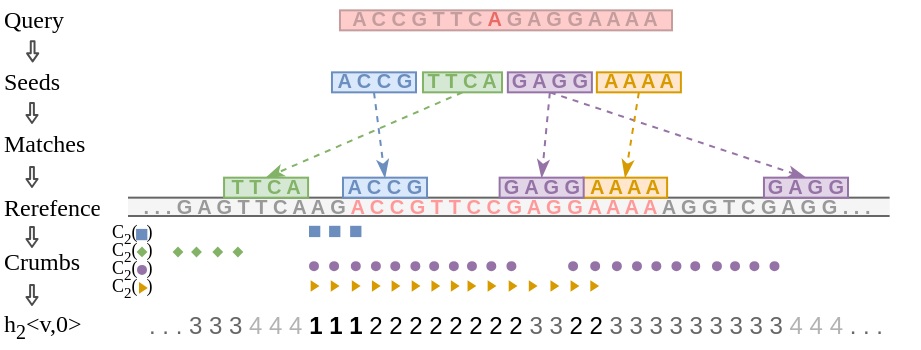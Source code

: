 <mxfile version="13.0.3" type="device"><diagram id="0aVElfVZ7xL7MqxykQkB" name="Page-1"><mxGraphModel dx="1652" dy="470" grid="1" gridSize="10" guides="1" tooltips="1" connect="1" arrows="1" fold="1" page="1" pageScale="1" pageWidth="827" pageHeight="1169" math="1" shadow="0"><root><mxCell id="0"/><mxCell id="1" parent="0"/><mxCell id="0XfNQxFkhdJEGYLDYCyD-155" value="&lt;font style=&quot;font-size: 12px&quot;&gt;Rerefence&lt;/font&gt;" style="text;html=1;strokeColor=none;fillColor=none;align=left;verticalAlign=middle;whiteSpace=wrap;rounded=0;fontStyle=0;fontFamily=Verdana;" parent="1" vertex="1"><mxGeometry x="-582.62" y="154.96" width="154.18" height="15.75" as="geometry"/></mxCell><mxCell id="0XfNQxFkhdJEGYLDYCyD-156" value="&lt;font style=&quot;font-size: 12px&quot;&gt;Crumbs&lt;/font&gt;" style="text;html=1;strokeColor=none;fillColor=none;align=left;verticalAlign=middle;whiteSpace=wrap;rounded=0;fontStyle=0;fontFamily=Verdana;" parent="1" vertex="1"><mxGeometry x="-582.62" y="181.42" width="118.77" height="18" as="geometry"/></mxCell><mxCell id="a0WcCRU_uR8eZujI4frw-551" value="&lt;font style=&quot;font-size: 12px&quot;&gt;Query&lt;/font&gt;" style="text;html=1;strokeColor=none;fillColor=none;align=left;verticalAlign=middle;whiteSpace=wrap;rounded=0;fontStyle=0;fontFamily=Verdana;" parent="1" vertex="1"><mxGeometry x="-582.62" y="59.17" width="63.77" height="20" as="geometry"/></mxCell><mxCell id="a0WcCRU_uR8eZujI4frw-602" value="" style="rounded=0;whiteSpace=wrap;html=1;fillColor=#ffcccc;strokeColor=#C49D9D;" parent="1" vertex="1"><mxGeometry x="-413.02" y="64.17" width="166.02" height="10" as="geometry"/></mxCell><mxCell id="ob5YZCWme_akZr2BNmhE-1" value="" style="rounded=0;whiteSpace=wrap;html=1;fillColor=#f5f5f5;strokeColor=#666666;fontColor=#333333;" parent="1" vertex="1"><mxGeometry x="-520" y="157.83" width="390" height="9.17" as="geometry"/></mxCell><mxCell id="ob5YZCWme_akZr2BNmhE-8" value="" style="rounded=0;whiteSpace=wrap;html=1;dashed=1;strokeWidth=2;fontFamily=Courier New;fontSize=18;align=left;strokeColor=none;" parent="1" vertex="1"><mxGeometry x="-533.18" y="144.25" width="14.18" height="37.17" as="geometry"/></mxCell><mxCell id="ob5YZCWme_akZr2BNmhE-9" value="" style="rounded=0;whiteSpace=wrap;html=1;dashed=1;strokeWidth=2;fontFamily=Courier New;fontSize=18;align=left;strokeColor=none;" parent="1" vertex="1"><mxGeometry x="-138.18" y="144.25" width="14.18" height="37.17" as="geometry"/></mxCell><mxCell id="ob5YZCWme_akZr2BNmhE-23" value="" style="endArrow=classicThin;dashed=1;html=1;strokeColor=#6C8EBF;fontColor=#D6D6D6;entryX=0.5;entryY=0;entryDx=0;entryDy=0;exitX=0.5;exitY=1;exitDx=0;exitDy=0;endFill=1;" parent="1" source="a0WcCRU_uR8eZujI4frw-160" target="ob5YZCWme_akZr2BNmhE-46" edge="1"><mxGeometry width="50" height="50" relative="1" as="geometry"><mxPoint x="-891.77" y="406.17" as="sourcePoint"/><mxPoint x="-359.52" y="147.83" as="targetPoint"/></mxGeometry></mxCell><mxCell id="ob5YZCWme_akZr2BNmhE-27" value="" style="endArrow=classicThin;dashed=1;html=1;strokeColor=#82b366;fontColor=#D6D6D6;exitX=0.5;exitY=1;exitDx=0;exitDy=0;endFill=1;fillColor=#d5e8d4;entryX=0.5;entryY=0;entryDx=0;entryDy=0;" parent="1" source="ob5YZCWme_akZr2BNmhE-43" target="ob5YZCWme_akZr2BNmhE-50" edge="1"><mxGeometry width="50" height="50" relative="1" as="geometry"><mxPoint x="-346.87" y="52.17" as="sourcePoint"/><mxPoint x="-180" y="130" as="targetPoint"/></mxGeometry></mxCell><mxCell id="ob5YZCWme_akZr2BNmhE-29" value="" style="endArrow=classicThin;dashed=1;html=1;strokeColor=#9673a6;fontColor=#D6D6D6;entryX=0.5;entryY=0;entryDx=0;entryDy=0;exitX=0.5;exitY=1;exitDx=0;exitDy=0;endFill=1;fillColor=#e1d5e7;" parent="1" source="ob5YZCWme_akZr2BNmhE-58" target="ob5YZCWme_akZr2BNmhE-61" edge="1"><mxGeometry width="50" height="50" relative="1" as="geometry"><mxPoint x="-286.97" y="52.17" as="sourcePoint"/><mxPoint x="-284.51" y="147.83" as="targetPoint"/></mxGeometry></mxCell><mxCell id="ob5YZCWme_akZr2BNmhE-31" value="" style="endArrow=classicThin;dashed=1;html=1;strokeColor=#9673a6;fontColor=#D6D6D6;entryX=0.5;entryY=0;entryDx=0;entryDy=0;endFill=1;fillColor=#e1d5e7;exitX=0.5;exitY=1;exitDx=0;exitDy=0;" parent="1" source="ob5YZCWme_akZr2BNmhE-58" target="ob5YZCWme_akZr2BNmhE-64" edge="1"><mxGeometry width="50" height="50" relative="1" as="geometry"><mxPoint x="-290" y="29" as="sourcePoint"/><mxPoint x="-507.1" y="147.83" as="targetPoint"/></mxGeometry></mxCell><mxCell id="ob5YZCWme_akZr2BNmhE-36" value="" style="endArrow=classicThin;dashed=1;html=1;strokeColor=#d79b00;fontColor=#D6D6D6;entryX=0.5;entryY=0;entryDx=0;entryDy=0;exitX=0.5;exitY=1;exitDx=0;exitDy=0;endFill=1;fillColor=#ffe6cc;" parent="1" source="ob5YZCWme_akZr2BNmhE-72" target="ob5YZCWme_akZr2BNmhE-77" edge="1"><mxGeometry width="50" height="50" relative="1" as="geometry"><mxPoint x="-226.97" y="52.17" as="sourcePoint"/><mxPoint x="-254.51" y="147.83" as="targetPoint"/></mxGeometry></mxCell><mxCell id="ob5YZCWme_akZr2BNmhE-38" value="" style="group" parent="1" vertex="1" connectable="0"><mxGeometry x="-419.51" y="95.17" width="47" height="10" as="geometry"/></mxCell><mxCell id="a0WcCRU_uR8eZujI4frw-160" value="" style="rounded=0;whiteSpace=wrap;html=1;fillColor=#dae8fc;strokeColor=#6c8ebf;" parent="ob5YZCWme_akZr2BNmhE-38" vertex="1"><mxGeometry x="2.49" width="42.02" height="10" as="geometry"/></mxCell><mxCell id="a0WcCRU_uR8eZujI4frw-746" value="&lt;font style=&quot;font-size: 10px&quot; face=&quot;Helvetica&quot; color=&quot;#6c8ebf&quot;&gt;A C C G&lt;/font&gt;" style="text;html=1;strokeColor=none;fillColor=none;align=center;verticalAlign=middle;whiteSpace=wrap;rounded=0;fontColor=#000000;fontStyle=1;fontFamily=Courier New;fontSize=10;" parent="ob5YZCWme_akZr2BNmhE-38" vertex="1"><mxGeometry x="1" y="2.25" width="47" height="5.5" as="geometry"/></mxCell><mxCell id="ob5YZCWme_akZr2BNmhE-45" value="" style="group" parent="1" vertex="1" connectable="0"><mxGeometry x="-419" y="147.83" width="47" height="10" as="geometry"/></mxCell><mxCell id="ob5YZCWme_akZr2BNmhE-92" value="" style="group" parent="ob5YZCWme_akZr2BNmhE-45" vertex="1" connectable="0"><mxGeometry x="5" width="47" height="10" as="geometry"/></mxCell><mxCell id="ob5YZCWme_akZr2BNmhE-46" value="" style="rounded=0;whiteSpace=wrap;html=1;fillColor=#dae8fc;strokeColor=#6c8ebf;" parent="ob5YZCWme_akZr2BNmhE-92" vertex="1"><mxGeometry x="2.49" width="42.02" height="10" as="geometry"/></mxCell><mxCell id="ob5YZCWme_akZr2BNmhE-47" value="&lt;font style=&quot;font-size: 10px&quot; face=&quot;Helvetica&quot; color=&quot;#6c8ebf&quot;&gt;A C C G&lt;/font&gt;" style="text;html=1;strokeColor=none;fillColor=none;align=center;verticalAlign=middle;whiteSpace=wrap;rounded=0;fontColor=#000000;fontStyle=1;fontFamily=Courier New;fontSize=10;" parent="ob5YZCWme_akZr2BNmhE-92" vertex="1"><mxGeometry y="2.25" width="47" height="5.5" as="geometry"/></mxCell><mxCell id="ob5YZCWme_akZr2BNmhE-55" value="&lt;font style=&quot;font-size: 10px&quot; face=&quot;Helvetica&quot;&gt;A C C G T T C &lt;font color=&quot;#ea6b66&quot;&gt;A&lt;/font&gt; G A G G A A A A&lt;/font&gt;" style="text;html=1;strokeColor=none;fillColor=none;align=center;verticalAlign=middle;whiteSpace=wrap;rounded=0;fontColor=#C49D9D;fontStyle=1;fontFamily=Courier New;fontSize=10;" parent="1" vertex="1"><mxGeometry x="-413.51" y="66.42" width="167" height="5.5" as="geometry"/></mxCell><mxCell id="ob5YZCWme_akZr2BNmhE-57" value="" style="group" parent="1" vertex="1" connectable="0"><mxGeometry x="-329.08" y="95.17" width="50" height="10" as="geometry"/></mxCell><mxCell id="ob5YZCWme_akZr2BNmhE-58" value="" style="rounded=0;whiteSpace=wrap;html=1;fillColor=#e1d5e7;strokeColor=#9673a6;" parent="ob5YZCWme_akZr2BNmhE-57" vertex="1"><mxGeometry width="42.02" height="10" as="geometry"/></mxCell><mxCell id="ob5YZCWme_akZr2BNmhE-59" value="&lt;font style=&quot;font-size: 10px&quot; face=&quot;Helvetica&quot; color=&quot;#9673a6&quot;&gt;G A G G&lt;/font&gt;" style="text;html=1;strokeColor=none;fillColor=none;align=center;verticalAlign=middle;whiteSpace=wrap;rounded=0;fontColor=#000000;fontStyle=1;fontFamily=Courier New;fontSize=10;" parent="ob5YZCWme_akZr2BNmhE-57" vertex="1"><mxGeometry x="-3.11" y="2.75" width="48.24" height="4.5" as="geometry"/></mxCell><mxCell id="ob5YZCWme_akZr2BNmhE-63" value="" style="group" parent="1" vertex="1" connectable="0"><mxGeometry x="-201.02" y="147.83" width="50" height="10" as="geometry"/></mxCell><mxCell id="ob5YZCWme_akZr2BNmhE-64" value="" style="rounded=0;whiteSpace=wrap;html=1;fillColor=#e1d5e7;strokeColor=#9673a6;" parent="ob5YZCWme_akZr2BNmhE-63" vertex="1"><mxGeometry width="42.02" height="10" as="geometry"/></mxCell><mxCell id="ob5YZCWme_akZr2BNmhE-65" value="&lt;font style=&quot;font-size: 10px&quot; face=&quot;Helvetica&quot; color=&quot;#9673a6&quot;&gt;G A G G&lt;/font&gt;" style="text;html=1;strokeColor=none;fillColor=none;align=center;verticalAlign=middle;whiteSpace=wrap;rounded=0;fontColor=#000000;fontStyle=1;fontFamily=Courier New;fontSize=10;" parent="ob5YZCWme_akZr2BNmhE-63" vertex="1"><mxGeometry x="-3.11" y="2.75" width="48.24" height="4.5" as="geometry"/></mxCell><mxCell id="ob5YZCWme_akZr2BNmhE-75" value="" style="group" parent="1" vertex="1" connectable="0"><mxGeometry x="-285.13" y="95.17" width="43.11" height="10" as="geometry"/></mxCell><mxCell id="ob5YZCWme_akZr2BNmhE-72" value="" style="rounded=0;whiteSpace=wrap;html=1;fillColor=#ffe6cc;strokeColor=#d79b00;" parent="ob5YZCWme_akZr2BNmhE-75" vertex="1"><mxGeometry x="0.55" width="42.02" height="10" as="geometry"/></mxCell><mxCell id="ob5YZCWme_akZr2BNmhE-73" value="&lt;font face=&quot;Helvetica&quot; color=&quot;#d79b00&quot;&gt;A A A A&lt;/font&gt;" style="text;html=1;strokeColor=none;fillColor=none;align=center;verticalAlign=middle;whiteSpace=wrap;rounded=0;fontColor=#000000;fontStyle=1;fontFamily=Courier New;fontSize=10;" parent="ob5YZCWme_akZr2BNmhE-75" vertex="1"><mxGeometry y="2.75" width="43.11" height="4.5" as="geometry"/></mxCell><mxCell id="ob5YZCWme_akZr2BNmhE-76" value="" style="group" parent="1" vertex="1" connectable="0"><mxGeometry x="-292.02" y="147.83" width="43.11" height="10" as="geometry"/></mxCell><mxCell id="ob5YZCWme_akZr2BNmhE-77" value="" style="rounded=0;whiteSpace=wrap;html=1;fillColor=#ffe6cc;strokeColor=#d79b00;" parent="ob5YZCWme_akZr2BNmhE-76" vertex="1"><mxGeometry x="0.55" width="42.02" height="10" as="geometry"/></mxCell><mxCell id="ob5YZCWme_akZr2BNmhE-78" value="&lt;font face=&quot;Helvetica&quot; color=&quot;#d79b00&quot;&gt;A A A A&lt;/font&gt;" style="text;html=1;strokeColor=none;fillColor=none;align=center;verticalAlign=middle;whiteSpace=wrap;rounded=0;fontColor=#000000;fontStyle=1;fontFamily=Courier New;fontSize=10;" parent="ob5YZCWme_akZr2BNmhE-76" vertex="1"><mxGeometry y="2.75" width="43.11" height="4.5" as="geometry"/></mxCell><mxCell id="ob5YZCWme_akZr2BNmhE-84" value="&lt;font style=&quot;font-size: 10px&quot; face=&quot;Helvetica&quot;&gt;&lt;font color=&quot;#999999&quot;&gt;. . . G A G T T C A A G &lt;/font&gt;&lt;font color=&quot;#ff9999&quot;&gt;A C C G T T C C G A G G A A A A&lt;/font&gt;&lt;font color=&quot;#cccccc&quot;&gt; &lt;/font&gt;&lt;font color=&quot;#999999&quot;&gt;A G G T C G A G G . . .&lt;/font&gt;&lt;/font&gt;" style="text;html=1;strokeColor=none;fillColor=none;align=center;verticalAlign=middle;whiteSpace=wrap;rounded=0;fontColor=#C49D9D;fontStyle=1;fontFamily=Courier New;fontSize=10;" parent="1" vertex="1"><mxGeometry x="-528.64" y="160.5" width="399" height="5.5" as="geometry"/></mxCell><mxCell id="ob5YZCWme_akZr2BNmhE-85" value="" style="group" parent="1" vertex="1" connectable="0"><mxGeometry x="-371.51" y="95.17" width="39.51" height="10" as="geometry"/></mxCell><mxCell id="ob5YZCWme_akZr2BNmhE-43" value="" style="rounded=0;whiteSpace=wrap;html=1;fillColor=#d5e8d4;strokeColor=#82b366;" parent="ob5YZCWme_akZr2BNmhE-85" vertex="1"><mxGeometry width="39.51" height="10" as="geometry"/></mxCell><mxCell id="ob5YZCWme_akZr2BNmhE-44" value="&lt;font style=&quot;font-size: 10px&quot; face=&quot;Helvetica&quot; color=&quot;#82b366&quot;&gt;T T C A&lt;/font&gt;" style="text;html=1;strokeColor=none;fillColor=none;align=center;verticalAlign=middle;whiteSpace=wrap;rounded=0;fontColor=#000000;fontStyle=1;fontFamily=Courier New;fontSize=10;" parent="ob5YZCWme_akZr2BNmhE-85" vertex="1"><mxGeometry x="0.51" y="2.75" width="38.49" height="4.5" as="geometry"/></mxCell><mxCell id="ob5YZCWme_akZr2BNmhE-94" value="" style="group" parent="1" vertex="1" connectable="0"><mxGeometry x="-459.97" y="147.83" width="42.02" height="10" as="geometry"/></mxCell><mxCell id="ob5YZCWme_akZr2BNmhE-49" value="" style="group" parent="ob5YZCWme_akZr2BNmhE-94" vertex="1" connectable="0"><mxGeometry x="-11" width="42.02" height="10" as="geometry"/></mxCell><mxCell id="ob5YZCWme_akZr2BNmhE-50" value="" style="rounded=0;whiteSpace=wrap;html=1;fillColor=#d5e8d4;strokeColor=#82b366;" parent="ob5YZCWme_akZr2BNmhE-49" vertex="1"><mxGeometry width="42.02" height="10" as="geometry"/></mxCell><mxCell id="ob5YZCWme_akZr2BNmhE-51" value="&lt;font style=&quot;font-size: 10px&quot; face=&quot;Helvetica&quot; color=&quot;#82b366&quot;&gt;T T C A&lt;/font&gt;" style="text;html=1;strokeColor=none;fillColor=none;align=center;verticalAlign=middle;whiteSpace=wrap;rounded=0;fontColor=#000000;fontStyle=1;fontFamily=Courier New;fontSize=10;" parent="ob5YZCWme_akZr2BNmhE-49" vertex="1"><mxGeometry x="1.76" y="2.75" width="38.49" height="4.5" as="geometry"/></mxCell><mxCell id="ob5YZCWme_akZr2BNmhE-166" value="" style="rounded=0;whiteSpace=wrap;html=1;fillColor=#6C8EBF;strokeColor=#6C8EBF;" parent="1" vertex="1"><mxGeometry x="-417.95" y="172.4" width="4.65" height="4.651" as="geometry"/></mxCell><mxCell id="ob5YZCWme_akZr2BNmhE-167" value="" style="rounded=0;whiteSpace=wrap;html=1;fillColor=#6C8EBF;strokeColor=#6C8EBF;" parent="1" vertex="1"><mxGeometry x="-428.0" y="172.4" width="4.65" height="4.651" as="geometry"/></mxCell><mxCell id="ob5YZCWme_akZr2BNmhE-169" value="" style="rounded=0;whiteSpace=wrap;html=1;fillColor=#6C8EBF;strokeColor=#6C8EBF;" parent="1" vertex="1"><mxGeometry x="-407.43" y="172.4" width="4.65" height="4.651" as="geometry"/></mxCell><mxCell id="ob5YZCWme_akZr2BNmhE-214" value="&lt;font style=&quot;font-size: 12px&quot;&gt;Seeds&lt;/font&gt;" style="text;html=1;strokeColor=none;fillColor=none;align=left;verticalAlign=middle;whiteSpace=wrap;rounded=0;fontStyle=0;fontFamily=Verdana;" parent="1" vertex="1"><mxGeometry x="-582.62" y="90.17" width="63.77" height="20" as="geometry"/></mxCell><mxCell id="ob5YZCWme_akZr2BNmhE-215" value="&lt;font style=&quot;font-size: 12px&quot;&gt;Matches&lt;/font&gt;" style="text;html=1;strokeColor=none;fillColor=none;align=left;verticalAlign=middle;whiteSpace=wrap;rounded=0;fontStyle=0;fontFamily=Verdana;" parent="1" vertex="1"><mxGeometry x="-582.62" y="124.41" width="63.77" height="13.59" as="geometry"/></mxCell><mxCell id="ob5YZCWme_akZr2BNmhE-216" value="&lt;font style=&quot;font-size: 12px&quot;&gt;h&lt;sub&gt;2&lt;/sub&gt;&amp;lt;v,0&amp;gt;&lt;/font&gt;" style="text;html=1;strokeColor=none;fillColor=none;align=left;verticalAlign=middle;whiteSpace=wrap;rounded=0;fontStyle=0;fontFamily=Verdana;" parent="1" vertex="1"><mxGeometry x="-582.62" y="212.25" width="63.77" height="20" as="geometry"/></mxCell><mxCell id="ob5YZCWme_akZr2BNmhE-221" value="&lt;font style=&quot;font-weight: normal ; font-size: 12px&quot; face=&quot;Helvetica&quot; color=&quot;#666666&quot;&gt;. . . 3 3 3 &lt;/font&gt;&lt;font style=&quot;font-weight: normal ; font-size: 12px&quot; face=&quot;Helvetica&quot; color=&quot;#b3b3b3&quot;&gt;4 4 4&lt;/font&gt;&lt;font style=&quot;font-weight: normal ; font-size: 12px&quot; face=&quot;Helvetica&quot; color=&quot;#666666&quot;&gt; &lt;/font&gt;&lt;font style=&quot;font-size: 12px&quot; face=&quot;Helvetica&quot; color=&quot;#000000&quot;&gt;1 1 1&lt;/font&gt;&lt;font style=&quot;font-weight: normal ; font-size: 12px&quot; face=&quot;Helvetica&quot; color=&quot;#666666&quot;&gt; &lt;/font&gt;&lt;font color=&quot;#000000&quot;&gt;&lt;font style=&quot;font-weight: normal ; font-size: 12px&quot; face=&quot;Helvetica&quot;&gt;2 2 2 2 2 2 2 2&lt;/font&gt;&lt;font style=&quot;font-weight: normal ; font-size: 12px&quot; face=&quot;Helvetica&quot;&gt; &lt;/font&gt;&lt;/font&gt;&lt;font style=&quot;font-weight: normal ; font-size: 12px&quot; face=&quot;Helvetica&quot; color=&quot;#666666&quot;&gt;3 3 &lt;/font&gt;&lt;font style=&quot;font-weight: normal ; font-size: 12px&quot; face=&quot;Helvetica&quot; color=&quot;#000000&quot;&gt;2 2&lt;/font&gt;&lt;font style=&quot;font-weight: normal ; font-size: 12px&quot; face=&quot;Helvetica&quot; color=&quot;#666666&quot;&gt; 3 3 3 3 3 3 3 3 3 &lt;/font&gt;&lt;font style=&quot;font-weight: normal ; font-size: 12px&quot; face=&quot;Helvetica&quot; color=&quot;#b3b3b3&quot;&gt;4 4 4&lt;/font&gt;&lt;font style=&quot;font-weight: normal ; font-size: 12px&quot; face=&quot;Helvetica&quot; color=&quot;#666666&quot;&gt; . . .&lt;/font&gt;" style="text;html=1;strokeColor=none;fillColor=none;align=center;verticalAlign=middle;whiteSpace=wrap;rounded=0;fontColor=#4D4D4D;fontStyle=1;fontFamily=Courier New;fontSize=10;labelBackgroundColor=#ffffff;" parent="1" vertex="1"><mxGeometry x="-515" y="219.5" width="380" height="5.5" as="geometry"/></mxCell><mxCell id="SkIXTsIjf9a6q2rspV6Q-1" value="" style="group" parent="1" vertex="1" connectable="0"><mxGeometry x="-333.18" y="147.83" width="42" height="10" as="geometry"/></mxCell><mxCell id="ob5YZCWme_akZr2BNmhE-60" value="" style="group" parent="SkIXTsIjf9a6q2rspV6Q-1" vertex="1" connectable="0"><mxGeometry width="42" height="10" as="geometry"/></mxCell><mxCell id="ob5YZCWme_akZr2BNmhE-61" value="" style="rounded=0;whiteSpace=wrap;html=1;fillColor=#e1d5e7;strokeColor=#9673a6;" parent="ob5YZCWme_akZr2BNmhE-60" vertex="1"><mxGeometry width="42.02" height="10" as="geometry"/></mxCell><mxCell id="ob5YZCWme_akZr2BNmhE-62" value="&lt;font style=&quot;font-size: 10px&quot; face=&quot;Helvetica&quot; color=&quot;#9673a6&quot;&gt;G A G G&lt;/font&gt;" style="text;html=1;strokeColor=none;fillColor=none;align=center;verticalAlign=middle;whiteSpace=wrap;rounded=0;fontColor=#000000;fontStyle=1;fontFamily=Courier New;fontSize=10;" parent="ob5YZCWme_akZr2BNmhE-60" vertex="1"><mxGeometry x="-3.11" y="2.75" width="48.24" height="4.5" as="geometry"/></mxCell><mxCell id="6y5nNZcjexQE2ViefEvm-1" value="" style="group" vertex="1" connectable="0" parent="1"><mxGeometry x="-529" y="169" width="30.53" height="10" as="geometry"/></mxCell><mxCell id="6y5nNZcjexQE2ViefEvm-2" value="&lt;span style=&quot;font-size: 9px&quot;&gt;C&lt;sub&gt;2&lt;/sub&gt;(&lt;font color=&quot;#6c8ebf&quot; style=&quot;font-size: 9px&quot;&gt;&amp;nbsp;&amp;nbsp;&lt;/font&gt;)&lt;/span&gt;" style="text;html=1;strokeColor=none;fillColor=none;align=left;verticalAlign=middle;whiteSpace=wrap;rounded=0;fontStyle=0;fontFamily=Verdana;" vertex="1" parent="6y5nNZcjexQE2ViefEvm-1"><mxGeometry width="30.53" height="10" as="geometry"/></mxCell><mxCell id="6y5nNZcjexQE2ViefEvm-3" value="" style="rounded=0;whiteSpace=wrap;html=1;fillColor=#6C8EBF;strokeColor=#6C8EBF;" vertex="1" parent="6y5nNZcjexQE2ViefEvm-1"><mxGeometry x="14.53" y="4.95" width="4.65" height="4.651" as="geometry"/></mxCell><mxCell id="6y5nNZcjexQE2ViefEvm-4" value="" style="group" vertex="1" connectable="0" parent="1"><mxGeometry x="-529" y="178" width="30.53" height="10" as="geometry"/></mxCell><mxCell id="6y5nNZcjexQE2ViefEvm-5" value="" style="rhombus;whiteSpace=wrap;html=1;labelBackgroundColor=none;strokeColor=#82b366;fillColor=#82B366;fontSize=10;" vertex="1" parent="6y5nNZcjexQE2ViefEvm-4"><mxGeometry x="15.0" y="4.95" width="4" height="4" as="geometry"/></mxCell><mxCell id="6y5nNZcjexQE2ViefEvm-6" value="&lt;span style=&quot;font-size: 9px&quot;&gt;C&lt;sub&gt;2&lt;/sub&gt;(&lt;font color=&quot;#6c8ebf&quot; style=&quot;font-size: 9px&quot;&gt;&amp;nbsp;&amp;nbsp;&lt;/font&gt;)&lt;/span&gt;" style="text;html=1;strokeColor=none;fillColor=none;align=left;verticalAlign=middle;whiteSpace=wrap;rounded=0;fontStyle=0;fontFamily=Verdana;" vertex="1" parent="6y5nNZcjexQE2ViefEvm-4"><mxGeometry width="30.53" height="10" as="geometry"/></mxCell><mxCell id="6y5nNZcjexQE2ViefEvm-7" value="" style="group" vertex="1" connectable="0" parent="1"><mxGeometry x="-529" y="195.95" width="30.53" height="10" as="geometry"/></mxCell><mxCell id="6y5nNZcjexQE2ViefEvm-8" value="&lt;span style=&quot;font-size: 9px&quot;&gt;C&lt;sub&gt;2&lt;/sub&gt;(&lt;font color=&quot;#6c8ebf&quot; style=&quot;font-size: 9px&quot;&gt;&amp;nbsp;&amp;nbsp;&lt;/font&gt;)&lt;/span&gt;" style="text;html=1;strokeColor=none;fillColor=none;align=left;verticalAlign=middle;whiteSpace=wrap;rounded=0;fontStyle=0;fontFamily=Verdana;" vertex="1" parent="6y5nNZcjexQE2ViefEvm-7"><mxGeometry width="30.53" height="10" as="geometry"/></mxCell><mxCell id="6y5nNZcjexQE2ViefEvm-9" value="" style="triangle;whiteSpace=wrap;html=1;labelBackgroundColor=none;strokeColor=#d79b00;fillColor=#D79B00;fontSize=10;" vertex="1" parent="6y5nNZcjexQE2ViefEvm-7"><mxGeometry x="16.0" y="5" width="3" height="4" as="geometry"/></mxCell><mxCell id="6y5nNZcjexQE2ViefEvm-10" value="" style="group" vertex="1" connectable="0" parent="1"><mxGeometry x="-529" y="187" width="30.53" height="10" as="geometry"/></mxCell><mxCell id="6y5nNZcjexQE2ViefEvm-11" value="&lt;span style=&quot;font-size: 9px&quot;&gt;C&lt;sub&gt;2&lt;/sub&gt;(&lt;font color=&quot;#6c8ebf&quot; style=&quot;font-size: 9px&quot;&gt;&amp;nbsp;&amp;nbsp;&lt;/font&gt;)&lt;/span&gt;" style="text;html=1;strokeColor=none;fillColor=none;align=left;verticalAlign=middle;whiteSpace=wrap;rounded=0;fontStyle=0;fontFamily=Verdana;" vertex="1" parent="6y5nNZcjexQE2ViefEvm-10"><mxGeometry width="30.53" height="10" as="geometry"/></mxCell><mxCell id="6y5nNZcjexQE2ViefEvm-12" value="" style="ellipse;whiteSpace=wrap;html=1;aspect=fixed;labelBackgroundColor=none;strokeColor=#9673a6;fontSize=10;fillColor=#9673A6;" vertex="1" parent="6y5nNZcjexQE2ViefEvm-10"><mxGeometry x="15" y="4.95" width="4" height="4" as="geometry"/></mxCell><mxCell id="6y5nNZcjexQE2ViefEvm-13" value="" style="rhombus;whiteSpace=wrap;html=1;labelBackgroundColor=none;strokeColor=#82b366;fillColor=#82B366;fontSize=10;" vertex="1" parent="1"><mxGeometry x="-496" y="183.0" width="4" height="4" as="geometry"/></mxCell><mxCell id="6y5nNZcjexQE2ViefEvm-14" value="" style="rhombus;whiteSpace=wrap;html=1;labelBackgroundColor=none;strokeColor=#82b366;fillColor=#82B366;fontSize=10;" vertex="1" parent="1"><mxGeometry x="-486.75" y="183.0" width="4" height="4" as="geometry"/></mxCell><mxCell id="6y5nNZcjexQE2ViefEvm-15" value="" style="rhombus;whiteSpace=wrap;html=1;labelBackgroundColor=none;strokeColor=#82b366;fillColor=#82B366;fontSize=10;" vertex="1" parent="1"><mxGeometry x="-476.11" y="183.0" width="4" height="4" as="geometry"/></mxCell><mxCell id="6y5nNZcjexQE2ViefEvm-16" value="" style="rhombus;whiteSpace=wrap;html=1;labelBackgroundColor=none;strokeColor=#82b366;fillColor=#82B366;fontSize=10;" vertex="1" parent="1"><mxGeometry x="-466.05" y="183.0" width="4" height="4" as="geometry"/></mxCell><mxCell id="6y5nNZcjexQE2ViefEvm-17" value="" style="ellipse;whiteSpace=wrap;html=1;aspect=fixed;labelBackgroundColor=none;strokeColor=#9673a6;fontSize=10;fillColor=#9673A6;" vertex="1" parent="1"><mxGeometry x="-428.0" y="190.08" width="4" height="4" as="geometry"/></mxCell><mxCell id="6y5nNZcjexQE2ViefEvm-18" value="" style="ellipse;whiteSpace=wrap;html=1;aspect=fixed;labelBackgroundColor=none;strokeColor=#9673a6;fontSize=10;fillColor=#9673A6;" vertex="1" parent="1"><mxGeometry x="-417.95" y="190.08" width="4" height="4" as="geometry"/></mxCell><mxCell id="6y5nNZcjexQE2ViefEvm-20" value="" style="ellipse;whiteSpace=wrap;html=1;aspect=fixed;labelBackgroundColor=none;strokeColor=#9673a6;fontSize=10;fillColor=#9673A6;" vertex="1" parent="1"><mxGeometry x="-407.1" y="190.08" width="4" height="4" as="geometry"/></mxCell><mxCell id="6y5nNZcjexQE2ViefEvm-21" value="" style="ellipse;whiteSpace=wrap;html=1;aspect=fixed;labelBackgroundColor=none;strokeColor=#9673a6;fontSize=10;fillColor=#9673A6;" vertex="1" parent="1"><mxGeometry x="-397.05" y="190.08" width="4" height="4" as="geometry"/></mxCell><mxCell id="6y5nNZcjexQE2ViefEvm-22" value="" style="ellipse;whiteSpace=wrap;html=1;aspect=fixed;labelBackgroundColor=none;strokeColor=#9673a6;fontSize=10;fillColor=#9673A6;" vertex="1" parent="1"><mxGeometry x="-387.37" y="190.08" width="4" height="4" as="geometry"/></mxCell><mxCell id="6y5nNZcjexQE2ViefEvm-23" value="" style="ellipse;whiteSpace=wrap;html=1;aspect=fixed;labelBackgroundColor=none;strokeColor=#9673a6;fontSize=10;fillColor=#9673A6;" vertex="1" parent="1"><mxGeometry x="-377.32" y="190.08" width="4" height="4" as="geometry"/></mxCell><mxCell id="6y5nNZcjexQE2ViefEvm-24" value="" style="ellipse;whiteSpace=wrap;html=1;aspect=fixed;labelBackgroundColor=none;strokeColor=#9673a6;fontSize=10;fillColor=#9673A6;" vertex="1" parent="1"><mxGeometry x="-367.92" y="190.08" width="4" height="4" as="geometry"/></mxCell><mxCell id="6y5nNZcjexQE2ViefEvm-25" value="" style="ellipse;whiteSpace=wrap;html=1;aspect=fixed;labelBackgroundColor=none;strokeColor=#9673a6;fontSize=10;fillColor=#9673A6;" vertex="1" parent="1"><mxGeometry x="-358.07" y="190.08" width="4" height="4" as="geometry"/></mxCell><mxCell id="6y5nNZcjexQE2ViefEvm-26" value="" style="ellipse;whiteSpace=wrap;html=1;aspect=fixed;labelBackgroundColor=none;strokeColor=#9673a6;fontSize=10;fillColor=#9673A6;" vertex="1" parent="1"><mxGeometry x="-349.02" y="190.08" width="4" height="4" as="geometry"/></mxCell><mxCell id="6y5nNZcjexQE2ViefEvm-27" value="" style="ellipse;whiteSpace=wrap;html=1;aspect=fixed;labelBackgroundColor=none;strokeColor=#9673a6;fontSize=10;fillColor=#9673A6;" vertex="1" parent="1"><mxGeometry x="-339.34" y="190.08" width="4" height="4" as="geometry"/></mxCell><mxCell id="6y5nNZcjexQE2ViefEvm-28" value="" style="ellipse;whiteSpace=wrap;html=1;aspect=fixed;labelBackgroundColor=none;strokeColor=#9673a6;fontSize=10;fillColor=#9673A6;" vertex="1" parent="1"><mxGeometry x="-329.29" y="190.08" width="4" height="4" as="geometry"/></mxCell><mxCell id="6y5nNZcjexQE2ViefEvm-41" value="" style="ellipse;whiteSpace=wrap;html=1;aspect=fixed;labelBackgroundColor=none;strokeColor=#9673a6;fontSize=10;fillColor=#9673A6;" vertex="1" parent="1"><mxGeometry x="-298.46" y="190.08" width="4" height="4" as="geometry"/></mxCell><mxCell id="6y5nNZcjexQE2ViefEvm-42" value="" style="ellipse;whiteSpace=wrap;html=1;aspect=fixed;labelBackgroundColor=none;strokeColor=#9673a6;fontSize=10;fillColor=#9673A6;" vertex="1" parent="1"><mxGeometry x="-287.41" y="190.08" width="4" height="4" as="geometry"/></mxCell><mxCell id="6y5nNZcjexQE2ViefEvm-43" value="" style="ellipse;whiteSpace=wrap;html=1;aspect=fixed;labelBackgroundColor=none;strokeColor=#9673a6;fontSize=10;fillColor=#9673A6;" vertex="1" parent="1"><mxGeometry x="-276.56" y="190.08" width="4" height="4" as="geometry"/></mxCell><mxCell id="6y5nNZcjexQE2ViefEvm-44" value="" style="ellipse;whiteSpace=wrap;html=1;aspect=fixed;labelBackgroundColor=none;strokeColor=#9673a6;fontSize=10;fillColor=#9673A6;" vertex="1" parent="1"><mxGeometry x="-266.51" y="190.08" width="4" height="4" as="geometry"/></mxCell><mxCell id="6y5nNZcjexQE2ViefEvm-45" value="" style="ellipse;whiteSpace=wrap;html=1;aspect=fixed;labelBackgroundColor=none;strokeColor=#9673a6;fontSize=10;fillColor=#9673A6;" vertex="1" parent="1"><mxGeometry x="-256.83" y="190.08" width="4" height="4" as="geometry"/></mxCell><mxCell id="6y5nNZcjexQE2ViefEvm-46" value="" style="ellipse;whiteSpace=wrap;html=1;aspect=fixed;labelBackgroundColor=none;strokeColor=#9673a6;fontSize=10;fillColor=#9673A6;" vertex="1" parent="1"><mxGeometry x="-246.78" y="190.08" width="4" height="4" as="geometry"/></mxCell><mxCell id="6y5nNZcjexQE2ViefEvm-47" value="" style="ellipse;whiteSpace=wrap;html=1;aspect=fixed;labelBackgroundColor=none;strokeColor=#9673a6;fontSize=10;fillColor=#9673A6;" vertex="1" parent="1"><mxGeometry x="-237.38" y="190.08" width="4" height="4" as="geometry"/></mxCell><mxCell id="6y5nNZcjexQE2ViefEvm-48" value="" style="ellipse;whiteSpace=wrap;html=1;aspect=fixed;labelBackgroundColor=none;strokeColor=#9673a6;fontSize=10;fillColor=#9673A6;" vertex="1" parent="1"><mxGeometry x="-226.53" y="190.08" width="4" height="4" as="geometry"/></mxCell><mxCell id="6y5nNZcjexQE2ViefEvm-49" value="" style="ellipse;whiteSpace=wrap;html=1;aspect=fixed;labelBackgroundColor=none;strokeColor=#9673a6;fontSize=10;fillColor=#9673A6;" vertex="1" parent="1"><mxGeometry x="-217.48" y="190.08" width="4" height="4" as="geometry"/></mxCell><mxCell id="6y5nNZcjexQE2ViefEvm-50" value="" style="ellipse;whiteSpace=wrap;html=1;aspect=fixed;labelBackgroundColor=none;strokeColor=#9673a6;fontSize=10;fillColor=#9673A6;" vertex="1" parent="1"><mxGeometry x="-207.8" y="190.08" width="4" height="4" as="geometry"/></mxCell><mxCell id="6y5nNZcjexQE2ViefEvm-51" value="" style="ellipse;whiteSpace=wrap;html=1;aspect=fixed;labelBackgroundColor=none;strokeColor=#9673a6;fontSize=10;fillColor=#9673A6;" vertex="1" parent="1"><mxGeometry x="-197.75" y="190.08" width="4" height="4" as="geometry"/></mxCell><mxCell id="6y5nNZcjexQE2ViefEvm-52" value="" style="triangle;whiteSpace=wrap;html=1;labelBackgroundColor=none;strokeColor=#d79b00;fillColor=#D79B00;fontSize=10;" vertex="1" parent="1"><mxGeometry x="-427.17" y="200" width="3" height="4" as="geometry"/></mxCell><mxCell id="6y5nNZcjexQE2ViefEvm-53" value="" style="triangle;whiteSpace=wrap;html=1;labelBackgroundColor=none;strokeColor=#d79b00;fillColor=#D79B00;fontSize=10;" vertex="1" parent="1"><mxGeometry x="-417.12" y="200" width="3" height="4" as="geometry"/></mxCell><mxCell id="6y5nNZcjexQE2ViefEvm-54" value="" style="triangle;whiteSpace=wrap;html=1;labelBackgroundColor=none;strokeColor=#d79b00;fillColor=#D79B00;fontSize=10;" vertex="1" parent="1"><mxGeometry x="-406.59" y="200" width="3" height="4" as="geometry"/></mxCell><mxCell id="6y5nNZcjexQE2ViefEvm-55" value="" style="triangle;whiteSpace=wrap;html=1;labelBackgroundColor=none;strokeColor=#d79b00;fillColor=#D79B00;fontSize=10;" vertex="1" parent="1"><mxGeometry x="-396.54" y="200" width="3" height="4" as="geometry"/></mxCell><mxCell id="6y5nNZcjexQE2ViefEvm-56" value="" style="triangle;whiteSpace=wrap;html=1;labelBackgroundColor=none;strokeColor=#d79b00;fillColor=#D79B00;fontSize=10;" vertex="1" parent="1"><mxGeometry x="-386.7" y="200" width="3" height="4" as="geometry"/></mxCell><mxCell id="6y5nNZcjexQE2ViefEvm-57" value="" style="triangle;whiteSpace=wrap;html=1;labelBackgroundColor=none;strokeColor=#d79b00;fillColor=#D79B00;fontSize=10;" vertex="1" parent="1"><mxGeometry x="-376.65" y="200" width="3" height="4" as="geometry"/></mxCell><mxCell id="6y5nNZcjexQE2ViefEvm-58" value="" style="triangle;whiteSpace=wrap;html=1;labelBackgroundColor=none;strokeColor=#d79b00;fillColor=#D79B00;fontSize=10;" vertex="1" parent="1"><mxGeometry x="-366.77" y="200" width="3" height="4" as="geometry"/></mxCell><mxCell id="6y5nNZcjexQE2ViefEvm-59" value="" style="triangle;whiteSpace=wrap;html=1;labelBackgroundColor=none;strokeColor=#d79b00;fillColor=#D79B00;fontSize=10;" vertex="1" parent="1"><mxGeometry x="-357.07" y="200" width="3" height="4" as="geometry"/></mxCell><mxCell id="6y5nNZcjexQE2ViefEvm-60" value="" style="triangle;whiteSpace=wrap;html=1;labelBackgroundColor=none;strokeColor=#d79b00;fillColor=#D79B00;fontSize=10;" vertex="1" parent="1"><mxGeometry x="-348.73" y="200" width="3" height="4" as="geometry"/></mxCell><mxCell id="6y5nNZcjexQE2ViefEvm-61" value="" style="triangle;whiteSpace=wrap;html=1;labelBackgroundColor=none;strokeColor=#d79b00;fillColor=#D79B00;fontSize=10;" vertex="1" parent="1"><mxGeometry x="-338.68" y="200" width="3" height="4" as="geometry"/></mxCell><mxCell id="6y5nNZcjexQE2ViefEvm-62" value="" style="triangle;whiteSpace=wrap;html=1;labelBackgroundColor=none;strokeColor=#d79b00;fillColor=#D79B00;fontSize=10;" vertex="1" parent="1"><mxGeometry x="-328.15" y="200" width="3" height="4" as="geometry"/></mxCell><mxCell id="6y5nNZcjexQE2ViefEvm-63" value="" style="triangle;whiteSpace=wrap;html=1;labelBackgroundColor=none;strokeColor=#d79b00;fillColor=#D79B00;fontSize=10;" vertex="1" parent="1"><mxGeometry x="-318.1" y="200" width="3" height="4" as="geometry"/></mxCell><mxCell id="6y5nNZcjexQE2ViefEvm-64" value="" style="triangle;whiteSpace=wrap;html=1;labelBackgroundColor=none;strokeColor=#d79b00;fillColor=#D79B00;fontSize=10;" vertex="1" parent="1"><mxGeometry x="-307.26" y="200" width="3" height="4" as="geometry"/></mxCell><mxCell id="6y5nNZcjexQE2ViefEvm-65" value="" style="triangle;whiteSpace=wrap;html=1;labelBackgroundColor=none;strokeColor=#d79b00;fillColor=#D79B00;fontSize=10;" vertex="1" parent="1"><mxGeometry x="-297.21" y="200" width="3" height="4" as="geometry"/></mxCell><mxCell id="6y5nNZcjexQE2ViefEvm-66" value="" style="triangle;whiteSpace=wrap;html=1;labelBackgroundColor=none;strokeColor=#d79b00;fillColor=#D79B00;fontSize=10;" vertex="1" parent="1"><mxGeometry x="-287.33" y="200" width="3" height="4" as="geometry"/></mxCell><mxCell id="6y5nNZcjexQE2ViefEvm-73" value="" style="shape=flexArrow;endArrow=classic;html=1;fontFamily=Tahoma;fontSize=10;fontColor=#666666;opacity=70;entryX=0.25;entryY=0;entryDx=0;entryDy=0;exitX=0.25;exitY=1;exitDx=0;exitDy=0;endSize=1;startSize=1;width=1.879;endWidth=2.701;" edge="1" parent="1" source="a0WcCRU_uR8eZujI4frw-551" target="ob5YZCWme_akZr2BNmhE-214"><mxGeometry width="50" height="50" relative="1" as="geometry"><mxPoint x="-430" y="180" as="sourcePoint"/><mxPoint x="-380" y="130" as="targetPoint"/></mxGeometry></mxCell><mxCell id="6y5nNZcjexQE2ViefEvm-74" value="" style="shape=flexArrow;endArrow=classic;html=1;fontFamily=Tahoma;fontSize=10;fontColor=#666666;opacity=70;entryX=0.25;entryY=0;entryDx=0;entryDy=0;exitX=0.25;exitY=1;exitDx=0;exitDy=0;endSize=1;startSize=1;width=1.879;endWidth=2.701;" edge="1" parent="1"><mxGeometry width="50" height="50" relative="1" as="geometry"><mxPoint x="-566.998" y="110.0" as="sourcePoint"/><mxPoint x="-566.998" y="121.0" as="targetPoint"/></mxGeometry></mxCell><mxCell id="6y5nNZcjexQE2ViefEvm-75" value="" style="shape=flexArrow;endArrow=classic;html=1;fontFamily=Tahoma;fontSize=10;fontColor=#666666;opacity=70;entryX=0.25;entryY=0;entryDx=0;entryDy=0;exitX=0.25;exitY=1;exitDx=0;exitDy=0;endSize=1;startSize=1;width=1.879;endWidth=2.701;" edge="1" parent="1"><mxGeometry width="50" height="50" relative="1" as="geometry"><mxPoint x="-566.998" y="142.0" as="sourcePoint"/><mxPoint x="-566.998" y="153" as="targetPoint"/></mxGeometry></mxCell><mxCell id="6y5nNZcjexQE2ViefEvm-76" value="" style="shape=flexArrow;endArrow=classic;html=1;fontFamily=Tahoma;fontSize=10;fontColor=#666666;opacity=70;entryX=0.25;entryY=0;entryDx=0;entryDy=0;exitX=0.25;exitY=1;exitDx=0;exitDy=0;endSize=1;startSize=1;width=1.879;endWidth=2.701;" edge="1" parent="1"><mxGeometry width="50" height="50" relative="1" as="geometry"><mxPoint x="-566.998" y="172.0" as="sourcePoint"/><mxPoint x="-566.998" y="183" as="targetPoint"/></mxGeometry></mxCell><mxCell id="6y5nNZcjexQE2ViefEvm-78" value="" style="shape=flexArrow;endArrow=classic;html=1;fontFamily=Tahoma;fontSize=10;fontColor=#666666;opacity=70;entryX=0.25;entryY=0;entryDx=0;entryDy=0;exitX=0.25;exitY=1;exitDx=0;exitDy=0;endSize=1;startSize=1;width=1.879;endWidth=2.701;" edge="1" parent="1"><mxGeometry width="50" height="50" relative="1" as="geometry"><mxPoint x="-566.998" y="201.0" as="sourcePoint"/><mxPoint x="-566.998" y="212" as="targetPoint"/></mxGeometry></mxCell></root></mxGraphModel></diagram></mxfile>